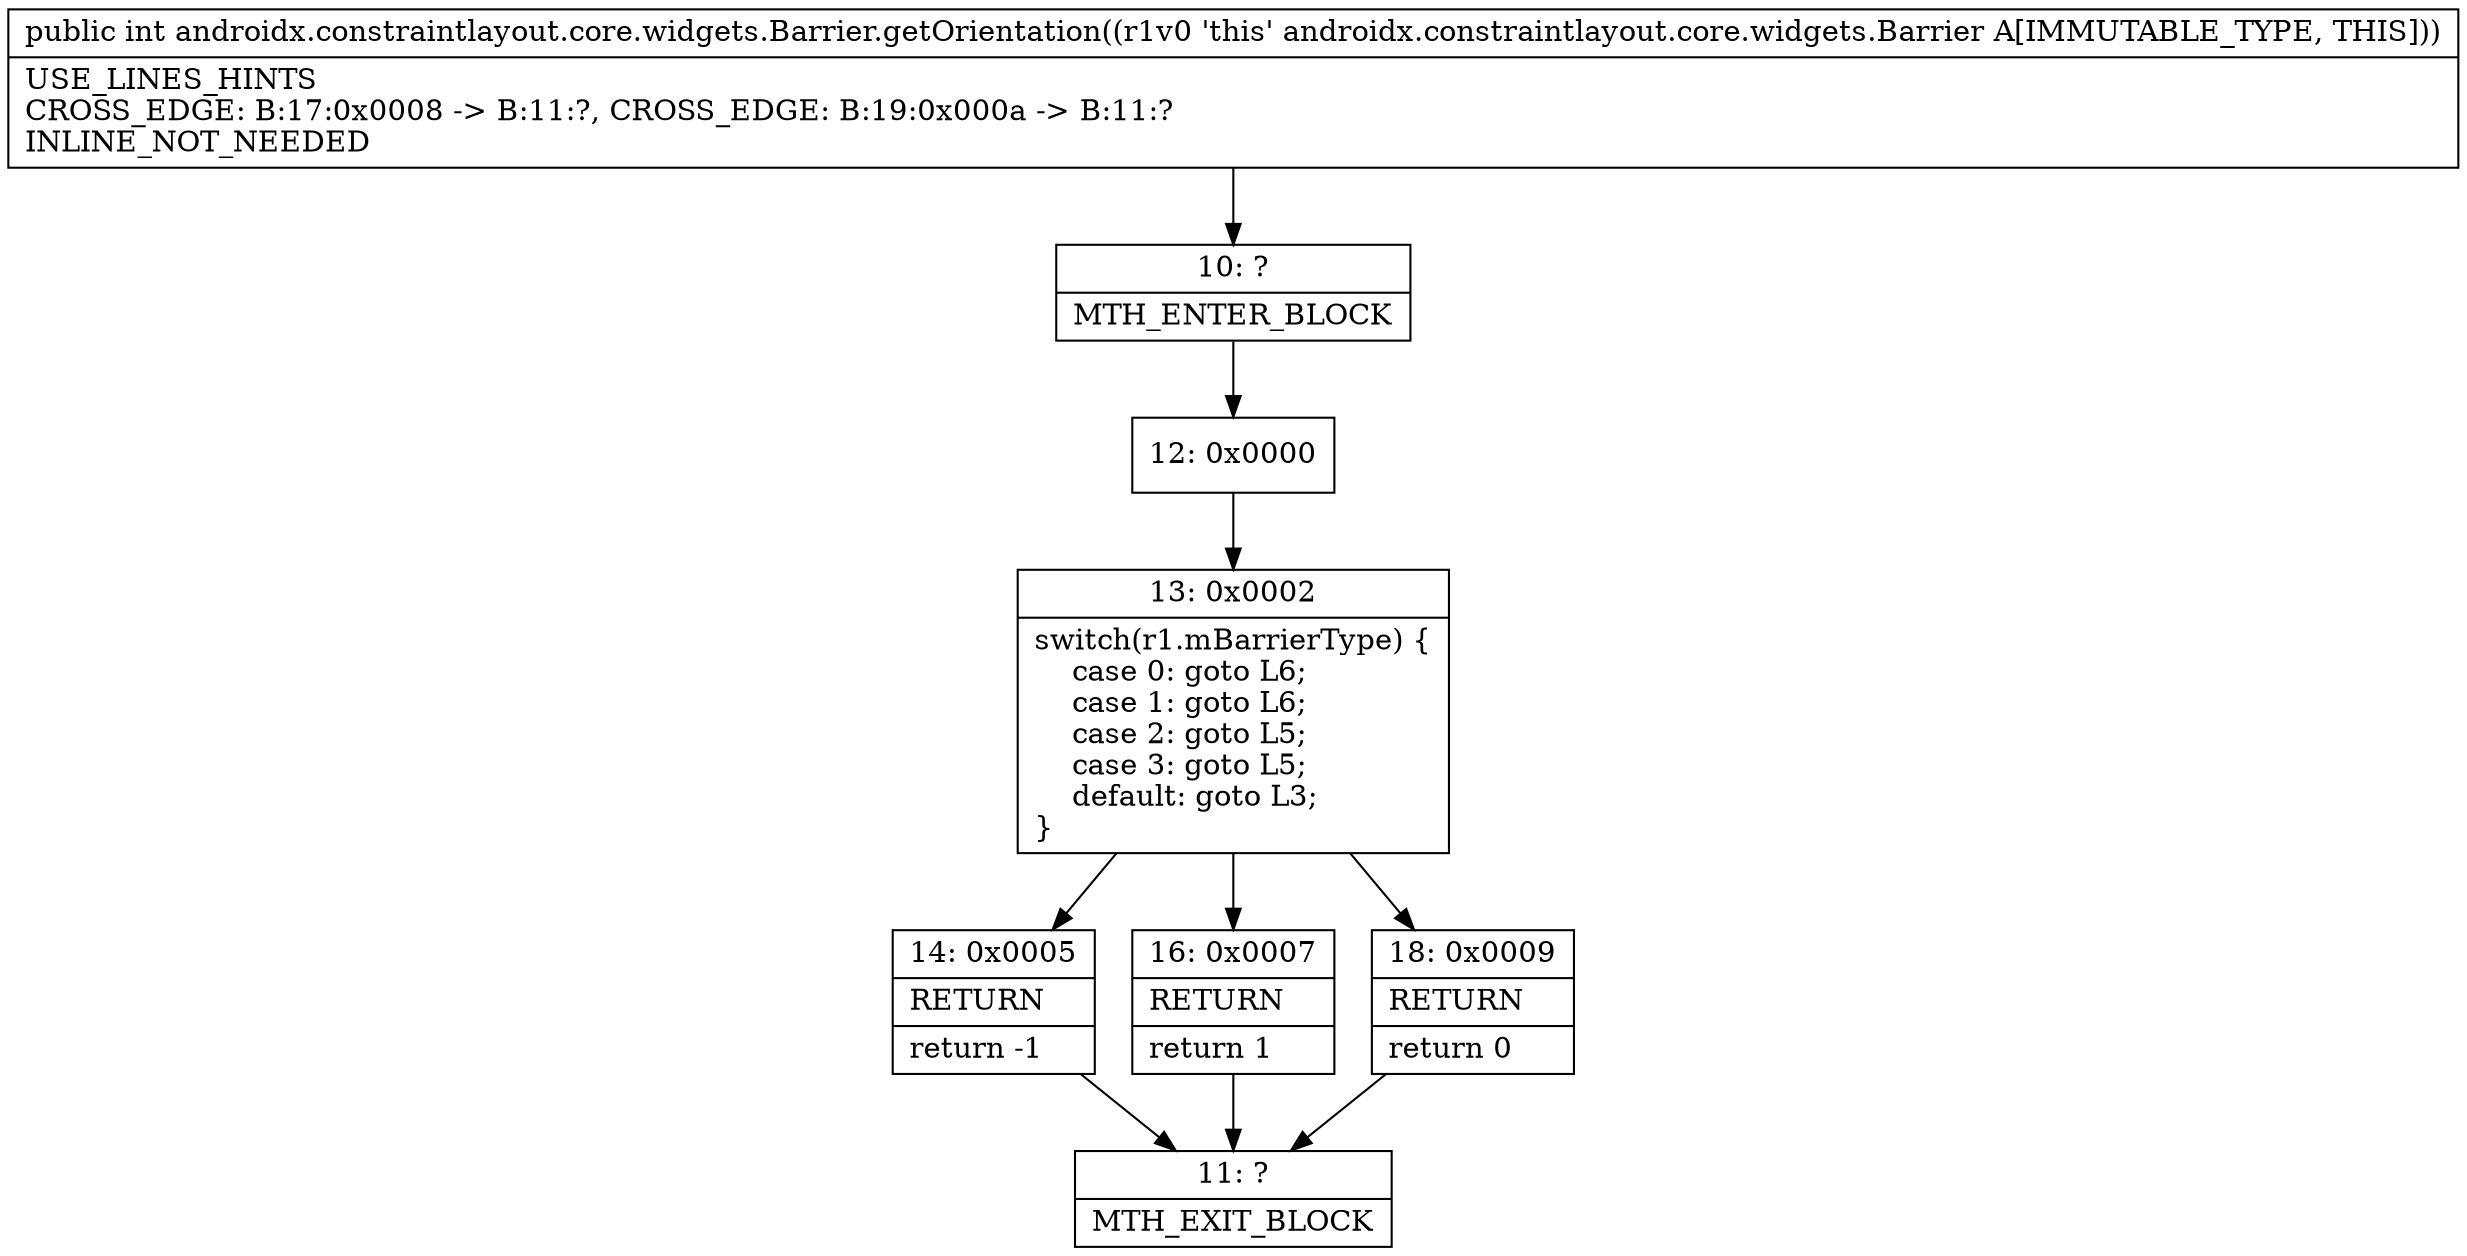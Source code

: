 digraph "CFG forandroidx.constraintlayout.core.widgets.Barrier.getOrientation()I" {
Node_10 [shape=record,label="{10\:\ ?|MTH_ENTER_BLOCK\l}"];
Node_12 [shape=record,label="{12\:\ 0x0000}"];
Node_13 [shape=record,label="{13\:\ 0x0002|switch(r1.mBarrierType) \{\l    case 0: goto L6;\l    case 1: goto L6;\l    case 2: goto L5;\l    case 3: goto L5;\l    default: goto L3;\l\}\l}"];
Node_14 [shape=record,label="{14\:\ 0x0005|RETURN\l|return \-1\l}"];
Node_11 [shape=record,label="{11\:\ ?|MTH_EXIT_BLOCK\l}"];
Node_16 [shape=record,label="{16\:\ 0x0007|RETURN\l|return 1\l}"];
Node_18 [shape=record,label="{18\:\ 0x0009|RETURN\l|return 0\l}"];
MethodNode[shape=record,label="{public int androidx.constraintlayout.core.widgets.Barrier.getOrientation((r1v0 'this' androidx.constraintlayout.core.widgets.Barrier A[IMMUTABLE_TYPE, THIS]))  | USE_LINES_HINTS\lCROSS_EDGE: B:17:0x0008 \-\> B:11:?, CROSS_EDGE: B:19:0x000a \-\> B:11:?\lINLINE_NOT_NEEDED\l}"];
MethodNode -> Node_10;Node_10 -> Node_12;
Node_12 -> Node_13;
Node_13 -> Node_14;
Node_13 -> Node_16;
Node_13 -> Node_18;
Node_14 -> Node_11;
Node_16 -> Node_11;
Node_18 -> Node_11;
}

